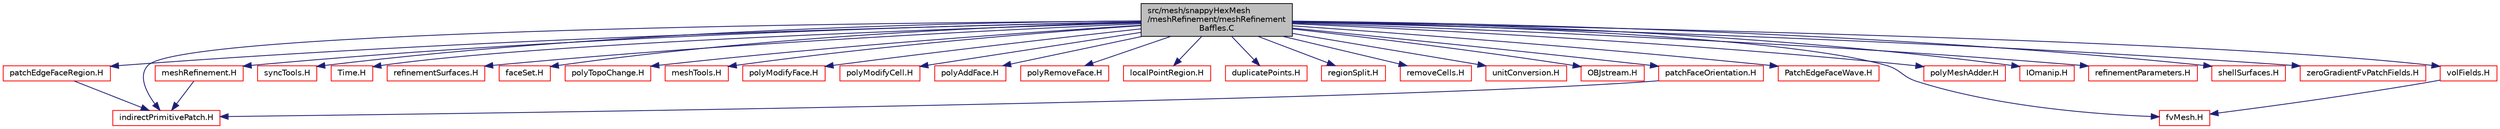 digraph "src/mesh/snappyHexMesh/meshRefinement/meshRefinementBaffles.C"
{
  bgcolor="transparent";
  edge [fontname="Helvetica",fontsize="10",labelfontname="Helvetica",labelfontsize="10"];
  node [fontname="Helvetica",fontsize="10",shape=record];
  Node1 [label="src/mesh/snappyHexMesh\l/meshRefinement/meshRefinement\lBaffles.C",height=0.2,width=0.4,color="black", fillcolor="grey75", style="filled" fontcolor="black"];
  Node1 -> Node2 [color="midnightblue",fontsize="10",style="solid",fontname="Helvetica"];
  Node2 [label="meshRefinement.H",height=0.2,width=0.4,color="red",URL="$meshRefinement_8H.html"];
  Node2 -> Node3 [color="midnightblue",fontsize="10",style="solid",fontname="Helvetica"];
  Node3 [label="indirectPrimitivePatch.H",height=0.2,width=0.4,color="red",URL="$indirectPrimitivePatch_8H.html"];
  Node1 -> Node4 [color="midnightblue",fontsize="10",style="solid",fontname="Helvetica"];
  Node4 [label="fvMesh.H",height=0.2,width=0.4,color="red",URL="$fvMesh_8H.html"];
  Node1 -> Node5 [color="midnightblue",fontsize="10",style="solid",fontname="Helvetica"];
  Node5 [label="syncTools.H",height=0.2,width=0.4,color="red",URL="$syncTools_8H.html"];
  Node1 -> Node6 [color="midnightblue",fontsize="10",style="solid",fontname="Helvetica"];
  Node6 [label="Time.H",height=0.2,width=0.4,color="red",URL="$Time_8H.html"];
  Node1 -> Node7 [color="midnightblue",fontsize="10",style="solid",fontname="Helvetica"];
  Node7 [label="refinementSurfaces.H",height=0.2,width=0.4,color="red",URL="$refinementSurfaces_8H.html"];
  Node1 -> Node8 [color="midnightblue",fontsize="10",style="solid",fontname="Helvetica"];
  Node8 [label="faceSet.H",height=0.2,width=0.4,color="red",URL="$faceSet_8H.html"];
  Node1 -> Node3 [color="midnightblue",fontsize="10",style="solid",fontname="Helvetica"];
  Node1 -> Node9 [color="midnightblue",fontsize="10",style="solid",fontname="Helvetica"];
  Node9 [label="polyTopoChange.H",height=0.2,width=0.4,color="red",URL="$polyTopoChange_8H.html"];
  Node1 -> Node10 [color="midnightblue",fontsize="10",style="solid",fontname="Helvetica"];
  Node10 [label="meshTools.H",height=0.2,width=0.4,color="red",URL="$meshTools_8H.html"];
  Node1 -> Node11 [color="midnightblue",fontsize="10",style="solid",fontname="Helvetica"];
  Node11 [label="polyModifyFace.H",height=0.2,width=0.4,color="red",URL="$polyModifyFace_8H.html"];
  Node1 -> Node12 [color="midnightblue",fontsize="10",style="solid",fontname="Helvetica"];
  Node12 [label="polyModifyCell.H",height=0.2,width=0.4,color="red",URL="$polyModifyCell_8H.html"];
  Node1 -> Node13 [color="midnightblue",fontsize="10",style="solid",fontname="Helvetica"];
  Node13 [label="polyAddFace.H",height=0.2,width=0.4,color="red",URL="$polyAddFace_8H.html"];
  Node1 -> Node14 [color="midnightblue",fontsize="10",style="solid",fontname="Helvetica"];
  Node14 [label="polyRemoveFace.H",height=0.2,width=0.4,color="red",URL="$polyRemoveFace_8H.html"];
  Node1 -> Node15 [color="midnightblue",fontsize="10",style="solid",fontname="Helvetica"];
  Node15 [label="localPointRegion.H",height=0.2,width=0.4,color="red",URL="$localPointRegion_8H.html"];
  Node1 -> Node16 [color="midnightblue",fontsize="10",style="solid",fontname="Helvetica"];
  Node16 [label="duplicatePoints.H",height=0.2,width=0.4,color="red",URL="$duplicatePoints_8H.html"];
  Node1 -> Node17 [color="midnightblue",fontsize="10",style="solid",fontname="Helvetica"];
  Node17 [label="regionSplit.H",height=0.2,width=0.4,color="red",URL="$regionSplit_8H.html"];
  Node1 -> Node18 [color="midnightblue",fontsize="10",style="solid",fontname="Helvetica"];
  Node18 [label="removeCells.H",height=0.2,width=0.4,color="red",URL="$removeCells_8H.html"];
  Node1 -> Node19 [color="midnightblue",fontsize="10",style="solid",fontname="Helvetica"];
  Node19 [label="unitConversion.H",height=0.2,width=0.4,color="red",URL="$unitConversion_8H.html",tooltip="Unit conversion functions. "];
  Node1 -> Node20 [color="midnightblue",fontsize="10",style="solid",fontname="Helvetica"];
  Node20 [label="OBJstream.H",height=0.2,width=0.4,color="red",URL="$OBJstream_8H.html"];
  Node1 -> Node21 [color="midnightblue",fontsize="10",style="solid",fontname="Helvetica"];
  Node21 [label="patchFaceOrientation.H",height=0.2,width=0.4,color="red",URL="$patchFaceOrientation_8H.html"];
  Node21 -> Node3 [color="midnightblue",fontsize="10",style="solid",fontname="Helvetica"];
  Node1 -> Node22 [color="midnightblue",fontsize="10",style="solid",fontname="Helvetica"];
  Node22 [label="PatchEdgeFaceWave.H",height=0.2,width=0.4,color="red",URL="$PatchEdgeFaceWave_8H.html"];
  Node1 -> Node23 [color="midnightblue",fontsize="10",style="solid",fontname="Helvetica"];
  Node23 [label="patchEdgeFaceRegion.H",height=0.2,width=0.4,color="red",URL="$patchEdgeFaceRegion_8H.html"];
  Node23 -> Node3 [color="midnightblue",fontsize="10",style="solid",fontname="Helvetica"];
  Node1 -> Node24 [color="midnightblue",fontsize="10",style="solid",fontname="Helvetica"];
  Node24 [label="polyMeshAdder.H",height=0.2,width=0.4,color="red",URL="$polyMeshAdder_8H.html"];
  Node1 -> Node25 [color="midnightblue",fontsize="10",style="solid",fontname="Helvetica"];
  Node25 [label="IOmanip.H",height=0.2,width=0.4,color="red",URL="$IOmanip_8H.html",tooltip="Istream and Ostream manipulators taking arguments. "];
  Node1 -> Node26 [color="midnightblue",fontsize="10",style="solid",fontname="Helvetica"];
  Node26 [label="refinementParameters.H",height=0.2,width=0.4,color="red",URL="$refinementParameters_8H.html"];
  Node1 -> Node27 [color="midnightblue",fontsize="10",style="solid",fontname="Helvetica"];
  Node27 [label="shellSurfaces.H",height=0.2,width=0.4,color="red",URL="$shellSurfaces_8H.html"];
  Node1 -> Node28 [color="midnightblue",fontsize="10",style="solid",fontname="Helvetica"];
  Node28 [label="zeroGradientFvPatchFields.H",height=0.2,width=0.4,color="red",URL="$zeroGradientFvPatchFields_8H.html"];
  Node1 -> Node29 [color="midnightblue",fontsize="10",style="solid",fontname="Helvetica"];
  Node29 [label="volFields.H",height=0.2,width=0.4,color="red",URL="$volFields_8H.html"];
  Node29 -> Node4 [color="midnightblue",fontsize="10",style="solid",fontname="Helvetica"];
}
